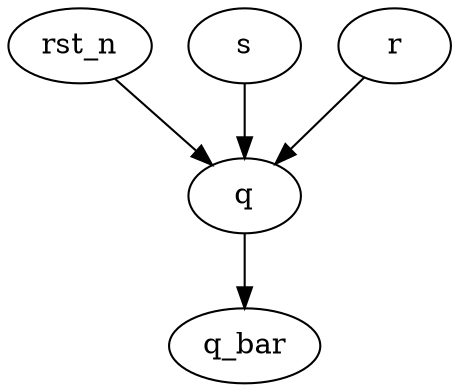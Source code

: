 strict digraph "" {
	q	 [complexity=2,
		importance=0.632652578703,
		rank=0.316326289352];
	q_bar	 [complexity=0,
		importance=0.224489924031,
		rank=0.0];
	q -> q_bar;
	rst_n	 [complexity=3,
		importance=3.28571203395,
		rank=1.09523734465];
	rst_n -> q;
	s	 [complexity=4,
		importance=2.65305945524,
		rank=0.663264863811];
	s -> q;
	r	 [complexity=4,
		importance=2.65305945524,
		rank=0.663264863811];
	r -> q;
}
